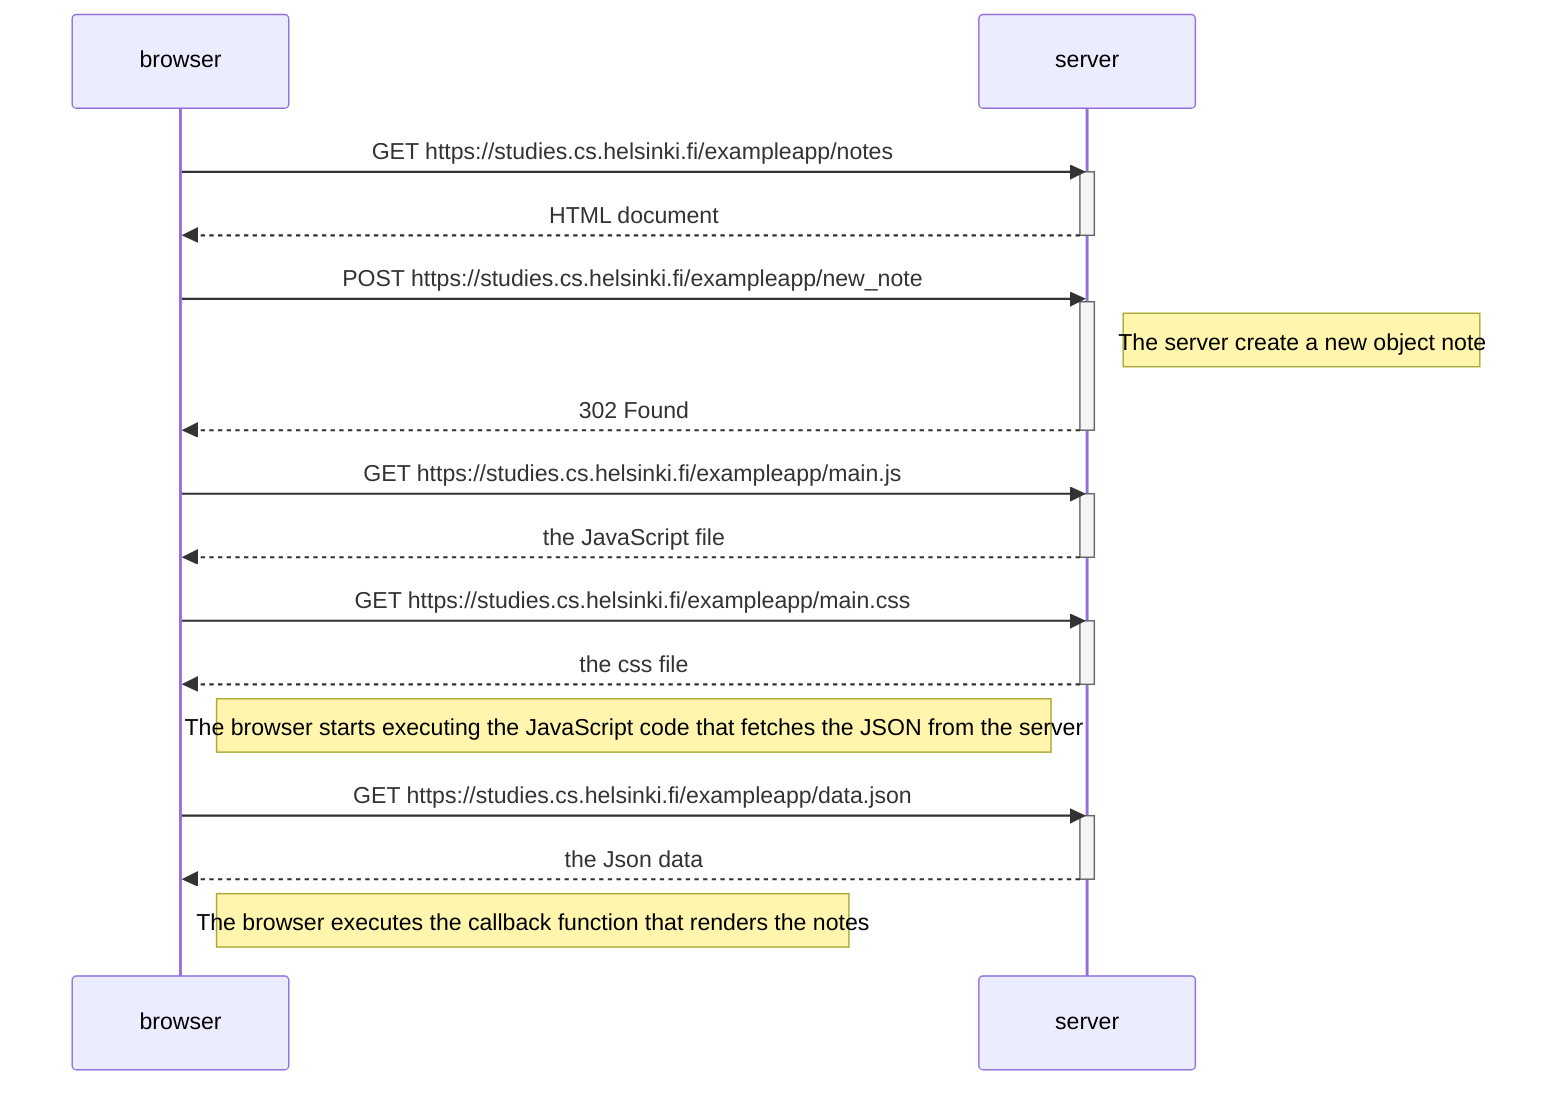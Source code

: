 sequenceDiagram
    participant browser
    participant server

   browser->>server: GET https://studies.cs.helsinki.fi/exampleapp/notes
    activate server
    server-->>browser: HTML document
    deactivate server

    browser->>server: POST https://studies.cs.helsinki.fi/exampleapp/new_note
        activate server
        Note right of server: The server create a new object note
        server-->>browser: 302 Found 
        deactivate server
       
    browser->>server: GET https://studies.cs.helsinki.fi/exampleapp/main.js
        activate server
        server-->>browser: the JavaScript file
        deactivate server

    browser->>server: GET https://studies.cs.helsinki.fi/exampleapp/main.css
        activate server
        server-->>browser: the css file
        deactivate server

Note right of browser: The browser starts executing the JavaScript code that fetches the JSON from the server

    browser->>server: GET https://studies.cs.helsinki.fi/exampleapp/data.json
    activate server
    server-->>browser: the Json data
    deactivate server

Note right of browser: The browser executes the callback function that renders the notes